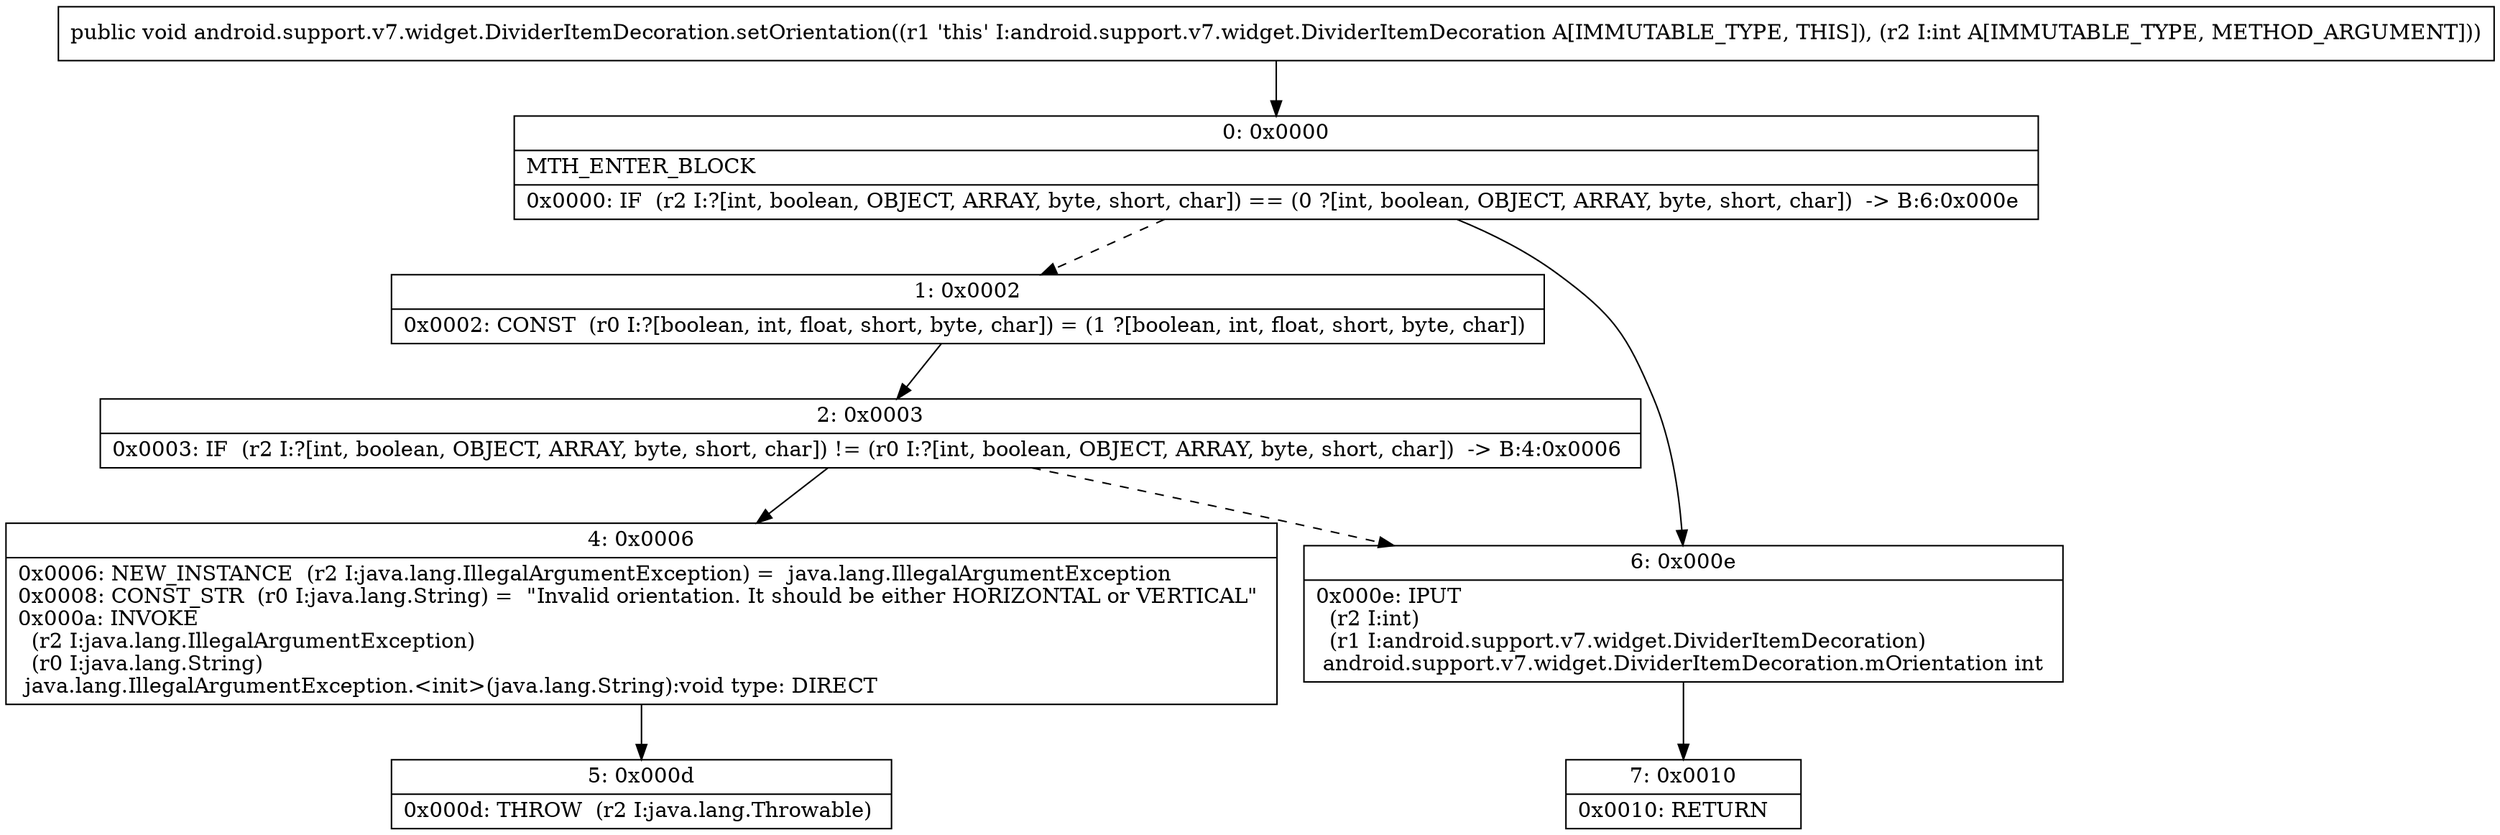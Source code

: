 digraph "CFG forandroid.support.v7.widget.DividerItemDecoration.setOrientation(I)V" {
Node_0 [shape=record,label="{0\:\ 0x0000|MTH_ENTER_BLOCK\l|0x0000: IF  (r2 I:?[int, boolean, OBJECT, ARRAY, byte, short, char]) == (0 ?[int, boolean, OBJECT, ARRAY, byte, short, char])  \-\> B:6:0x000e \l}"];
Node_1 [shape=record,label="{1\:\ 0x0002|0x0002: CONST  (r0 I:?[boolean, int, float, short, byte, char]) = (1 ?[boolean, int, float, short, byte, char]) \l}"];
Node_2 [shape=record,label="{2\:\ 0x0003|0x0003: IF  (r2 I:?[int, boolean, OBJECT, ARRAY, byte, short, char]) != (r0 I:?[int, boolean, OBJECT, ARRAY, byte, short, char])  \-\> B:4:0x0006 \l}"];
Node_4 [shape=record,label="{4\:\ 0x0006|0x0006: NEW_INSTANCE  (r2 I:java.lang.IllegalArgumentException) =  java.lang.IllegalArgumentException \l0x0008: CONST_STR  (r0 I:java.lang.String) =  \"Invalid orientation. It should be either HORIZONTAL or VERTICAL\" \l0x000a: INVOKE  \l  (r2 I:java.lang.IllegalArgumentException)\l  (r0 I:java.lang.String)\l java.lang.IllegalArgumentException.\<init\>(java.lang.String):void type: DIRECT \l}"];
Node_5 [shape=record,label="{5\:\ 0x000d|0x000d: THROW  (r2 I:java.lang.Throwable) \l}"];
Node_6 [shape=record,label="{6\:\ 0x000e|0x000e: IPUT  \l  (r2 I:int)\l  (r1 I:android.support.v7.widget.DividerItemDecoration)\l android.support.v7.widget.DividerItemDecoration.mOrientation int \l}"];
Node_7 [shape=record,label="{7\:\ 0x0010|0x0010: RETURN   \l}"];
MethodNode[shape=record,label="{public void android.support.v7.widget.DividerItemDecoration.setOrientation((r1 'this' I:android.support.v7.widget.DividerItemDecoration A[IMMUTABLE_TYPE, THIS]), (r2 I:int A[IMMUTABLE_TYPE, METHOD_ARGUMENT])) }"];
MethodNode -> Node_0;
Node_0 -> Node_1[style=dashed];
Node_0 -> Node_6;
Node_1 -> Node_2;
Node_2 -> Node_4;
Node_2 -> Node_6[style=dashed];
Node_4 -> Node_5;
Node_6 -> Node_7;
}

